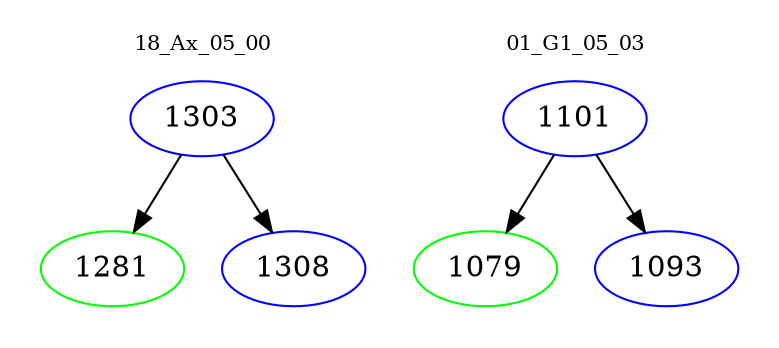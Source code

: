 digraph{
subgraph cluster_0 {
color = white
label = "18_Ax_05_00";
fontsize=10;
T0_1303 [label="1303", color="blue"]
T0_1303 -> T0_1281 [color="black"]
T0_1281 [label="1281", color="green"]
T0_1303 -> T0_1308 [color="black"]
T0_1308 [label="1308", color="blue"]
}
subgraph cluster_1 {
color = white
label = "01_G1_05_03";
fontsize=10;
T1_1101 [label="1101", color="blue"]
T1_1101 -> T1_1079 [color="black"]
T1_1079 [label="1079", color="green"]
T1_1101 -> T1_1093 [color="black"]
T1_1093 [label="1093", color="blue"]
}
}

